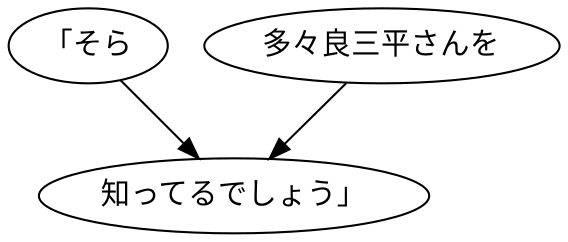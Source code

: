 digraph graph6929 {
	node0 [label="「そら"];
	node1 [label="多々良三平さんを"];
	node2 [label="知ってるでしょう」"];
	node0 -> node2;
	node1 -> node2;
}
